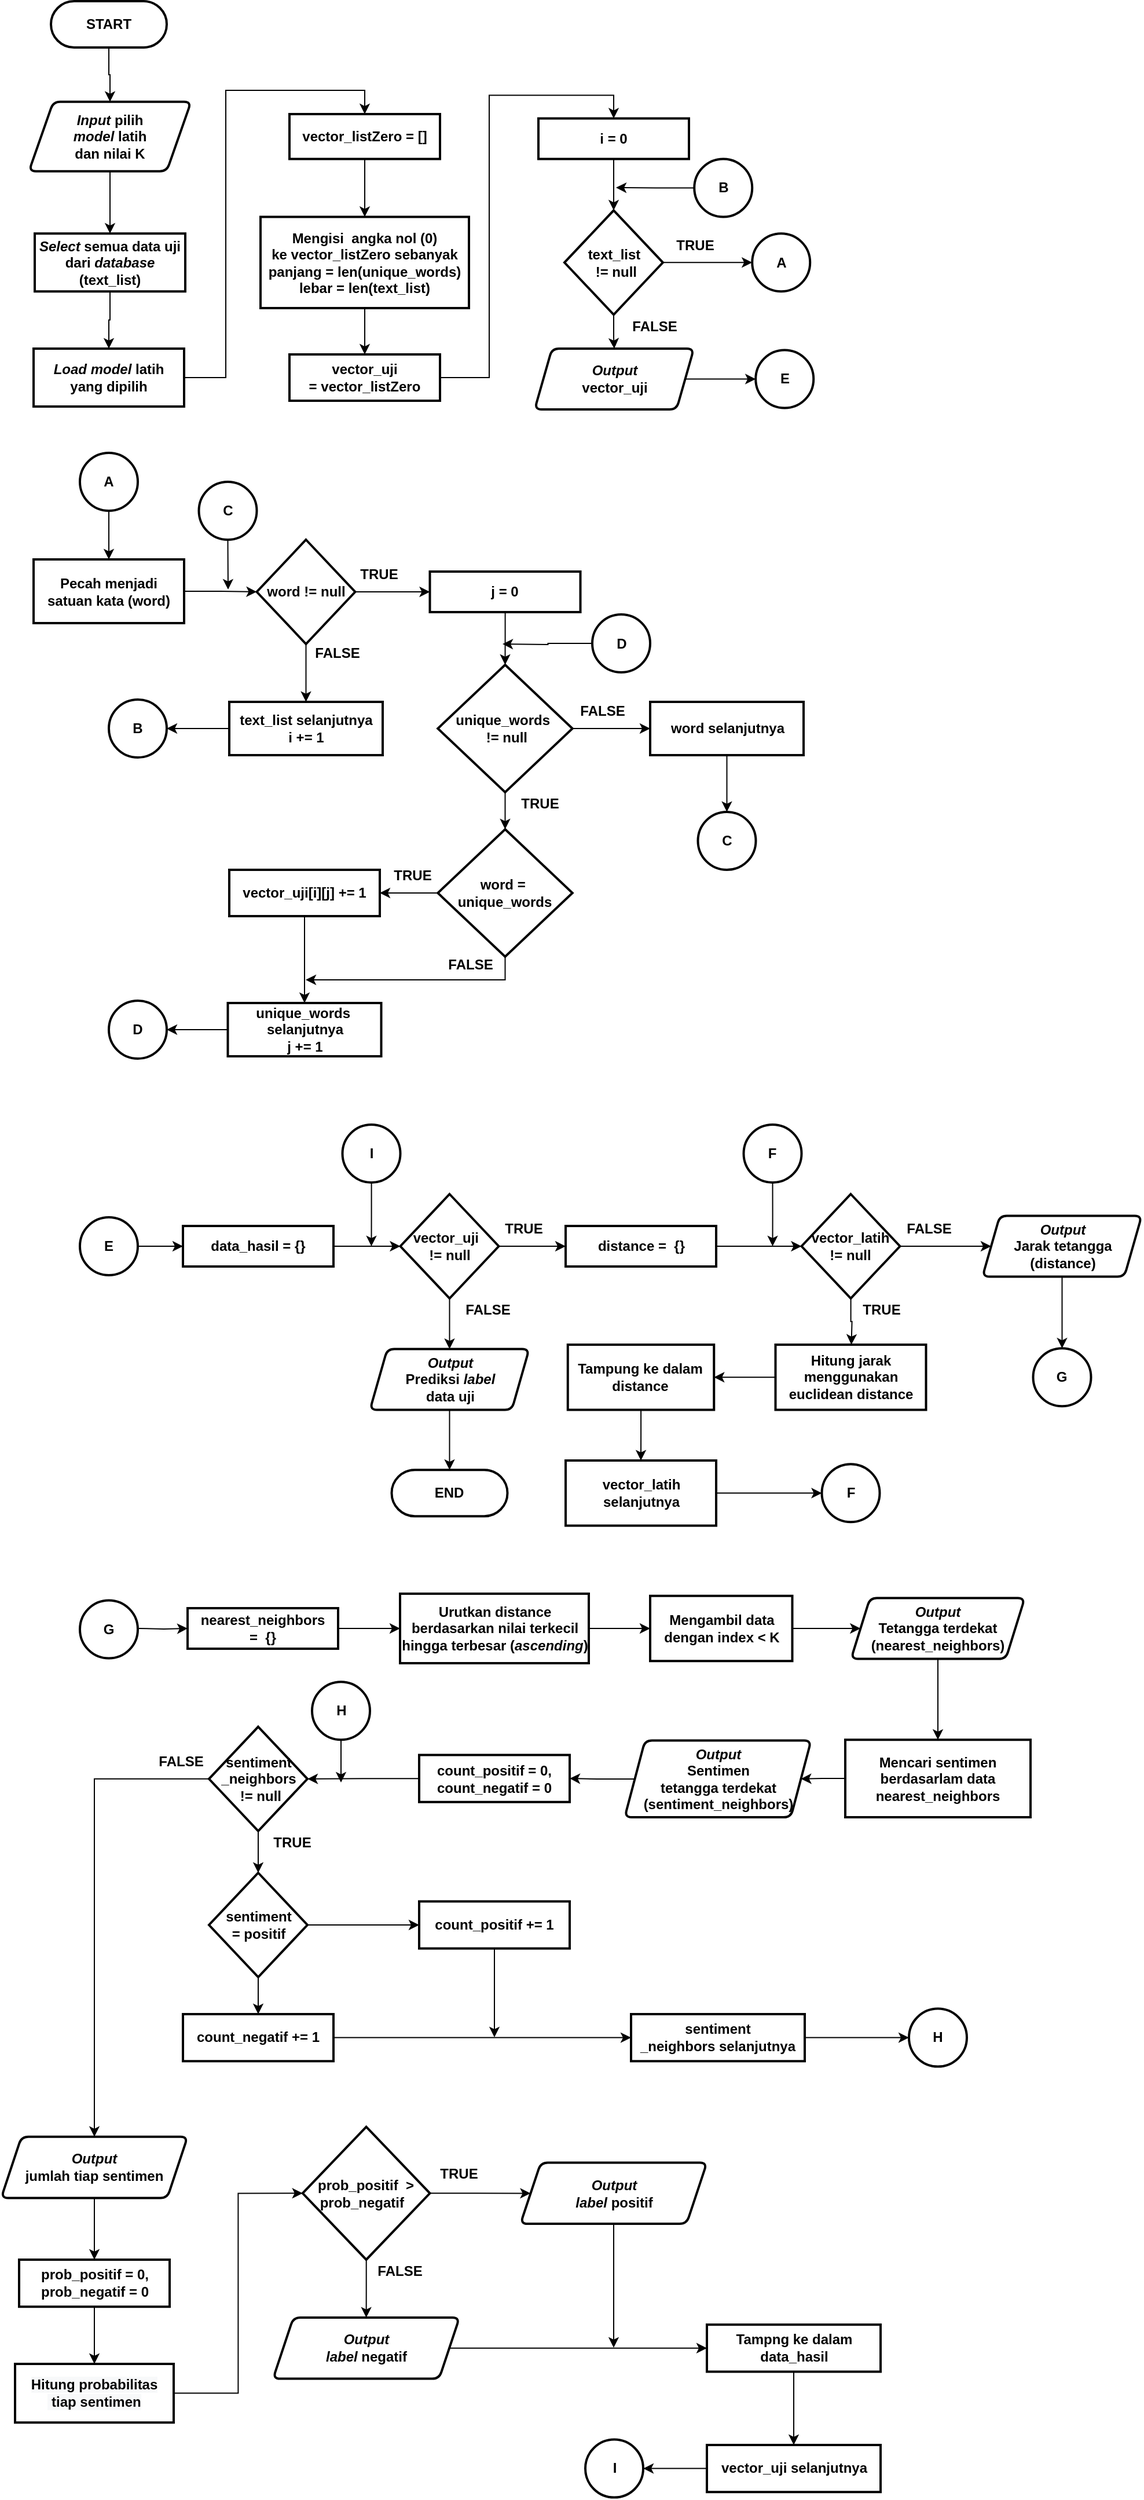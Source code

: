 <mxfile version="14.2.9" type="device"><diagram id="69oSUe1p_X5P3evOlQN-" name="Page-1"><mxGraphModel dx="1447" dy="708" grid="1" gridSize="10" guides="1" tooltips="1" connect="1" arrows="1" fold="1" page="1" pageScale="1" pageWidth="827" pageHeight="1169" math="0" shadow="0"><root><mxCell id="0"/><mxCell id="1" parent="0"/><mxCell id="WYIh3cjWUv-BT1vWxKij-4" style="edgeStyle=orthogonalEdgeStyle;rounded=0;orthogonalLoop=1;jettySize=auto;html=1;entryX=0.5;entryY=0;entryDx=0;entryDy=0;" parent="1" source="WYIh3cjWUv-BT1vWxKij-2" target="WYIh3cjWUv-BT1vWxKij-3" edge="1"><mxGeometry relative="1" as="geometry"/></mxCell><mxCell id="WYIh3cjWUv-BT1vWxKij-2" value="&lt;b&gt;START&lt;/b&gt;" style="rounded=1;whiteSpace=wrap;html=1;absoluteArcSize=1;arcSize=55;strokeWidth=2;" parent="1" vertex="1"><mxGeometry x="69" y="30" width="100" height="40" as="geometry"/></mxCell><mxCell id="WYIh3cjWUv-BT1vWxKij-6" style="edgeStyle=orthogonalEdgeStyle;rounded=0;orthogonalLoop=1;jettySize=auto;html=1;entryX=0.5;entryY=0;entryDx=0;entryDy=0;" parent="1" source="WYIh3cjWUv-BT1vWxKij-3" target="WYIh3cjWUv-BT1vWxKij-5" edge="1"><mxGeometry relative="1" as="geometry"/></mxCell><mxCell id="WYIh3cjWUv-BT1vWxKij-3" value="&lt;b&gt;&lt;i&gt;Input &lt;/i&gt;pilih &lt;br&gt;&lt;i&gt;model&lt;/i&gt;&amp;nbsp;latih &lt;br&gt;dan nilai K&lt;/b&gt;" style="shape=parallelogram;html=1;strokeWidth=2;perimeter=parallelogramPerimeter;whiteSpace=wrap;rounded=1;arcSize=12;size=0.15;" parent="1" vertex="1"><mxGeometry x="50" y="116.88" width="140" height="60" as="geometry"/></mxCell><mxCell id="WYIh3cjWUv-BT1vWxKij-8" style="edgeStyle=orthogonalEdgeStyle;rounded=0;orthogonalLoop=1;jettySize=auto;html=1;entryX=0.5;entryY=0;entryDx=0;entryDy=0;" parent="1" source="WYIh3cjWUv-BT1vWxKij-5" target="WYIh3cjWUv-BT1vWxKij-7" edge="1"><mxGeometry relative="1" as="geometry"/></mxCell><mxCell id="WYIh3cjWUv-BT1vWxKij-5" value="&lt;i&gt;Select &lt;/i&gt;semua data uji dari &lt;i&gt;database&lt;/i&gt;&lt;br&gt;(text_list)" style="rounded=1;whiteSpace=wrap;html=1;absoluteArcSize=1;arcSize=0;strokeWidth=2;fontStyle=1" parent="1" vertex="1"><mxGeometry x="55" y="230.63" width="130" height="50" as="geometry"/></mxCell><mxCell id="WYIh3cjWUv-BT1vWxKij-120" style="edgeStyle=orthogonalEdgeStyle;rounded=0;orthogonalLoop=1;jettySize=auto;html=1;entryX=0.5;entryY=0;entryDx=0;entryDy=0;" parent="1" source="WYIh3cjWUv-BT1vWxKij-7" target="WYIh3cjWUv-BT1vWxKij-115" edge="1"><mxGeometry relative="1" as="geometry"><Array as="points"><mxPoint x="220" y="355"/><mxPoint x="220" y="107"/><mxPoint x="340" y="107"/></Array></mxGeometry></mxCell><mxCell id="WYIh3cjWUv-BT1vWxKij-7" value="&lt;i&gt;Load&lt;/i&gt;&amp;nbsp;&lt;i&gt;model&lt;/i&gt;&amp;nbsp;latih&lt;br&gt;yang dipilih" style="rounded=1;whiteSpace=wrap;html=1;absoluteArcSize=1;arcSize=0;strokeWidth=2;fontStyle=1" parent="1" vertex="1"><mxGeometry x="54" y="330" width="130" height="50" as="geometry"/></mxCell><mxCell id="WYIh3cjWUv-BT1vWxKij-40" style="edgeStyle=orthogonalEdgeStyle;rounded=0;orthogonalLoop=1;jettySize=auto;html=1;entryX=0;entryY=0.5;entryDx=0;entryDy=0;entryPerimeter=0;" parent="1" source="WYIh3cjWUv-BT1vWxKij-41" target="WYIh3cjWUv-BT1vWxKij-67" edge="1"><mxGeometry relative="1" as="geometry"/></mxCell><mxCell id="WYIh3cjWUv-BT1vWxKij-41" value="&lt;b&gt;Pecah menjadi &lt;br&gt;satuan kata (word)&lt;/b&gt;" style="rounded=1;whiteSpace=wrap;html=1;absoluteArcSize=1;arcSize=0;strokeWidth=2;" parent="1" vertex="1"><mxGeometry x="54" y="512" width="130" height="55" as="geometry"/></mxCell><mxCell id="WYIh3cjWUv-BT1vWxKij-128" style="edgeStyle=orthogonalEdgeStyle;rounded=0;orthogonalLoop=1;jettySize=auto;html=1;entryX=0.5;entryY=0;entryDx=0;entryDy=0;" parent="1" source="WYIh3cjWUv-BT1vWxKij-43" target="WYIh3cjWUv-BT1vWxKij-77" edge="1"><mxGeometry relative="1" as="geometry"/></mxCell><mxCell id="WYIh3cjWUv-BT1vWxKij-43" value="&lt;span style=&quot;font-weight: 700&quot;&gt;vector_uji&lt;br&gt;&lt;/span&gt;&lt;span style=&quot;font-size: 12px&quot;&gt;&lt;b&gt;=&amp;nbsp;&lt;/b&gt;&lt;/span&gt;&lt;b&gt;vector_listZero&lt;/b&gt;" style="rounded=1;whiteSpace=wrap;html=1;absoluteArcSize=1;arcSize=0;strokeWidth=2;" parent="1" vertex="1"><mxGeometry x="275" y="335.01" width="130" height="39.99" as="geometry"/></mxCell><mxCell id="WYIh3cjWUv-BT1vWxKij-44" style="edgeStyle=orthogonalEdgeStyle;rounded=0;orthogonalLoop=1;jettySize=auto;html=1;entryX=0.5;entryY=0;entryDx=0;entryDy=0;" parent="1" source="WYIh3cjWUv-BT1vWxKij-46" target="WYIh3cjWUv-BT1vWxKij-84" edge="1"><mxGeometry relative="1" as="geometry"/></mxCell><mxCell id="WYIh3cjWUv-BT1vWxKij-45" style="edgeStyle=orthogonalEdgeStyle;rounded=0;orthogonalLoop=1;jettySize=auto;html=1;entryX=0;entryY=0.5;entryDx=0;entryDy=0;entryPerimeter=0;" parent="1" source="WYIh3cjWUv-BT1vWxKij-46" target="WYIh3cjWUv-BT1vWxKij-96" edge="1"><mxGeometry relative="1" as="geometry"/></mxCell><mxCell id="WYIh3cjWUv-BT1vWxKij-46" value="text_list &lt;br&gt;&amp;nbsp;!= null" style="strokeWidth=2;html=1;shape=mxgraph.flowchart.decision;whiteSpace=wrap;fontStyle=1" parent="1" vertex="1"><mxGeometry x="512.5" y="210.63" width="85" height="90" as="geometry"/></mxCell><mxCell id="WYIh3cjWUv-BT1vWxKij-65" style="edgeStyle=orthogonalEdgeStyle;rounded=0;orthogonalLoop=1;jettySize=auto;html=1;entryX=0.5;entryY=0;entryDx=0;entryDy=0;" parent="1" source="WYIh3cjWUv-BT1vWxKij-67" target="WYIh3cjWUv-BT1vWxKij-91" edge="1"><mxGeometry relative="1" as="geometry"/></mxCell><mxCell id="WYIh3cjWUv-BT1vWxKij-66" style="edgeStyle=orthogonalEdgeStyle;rounded=0;orthogonalLoop=1;jettySize=auto;html=1;entryX=0;entryY=0.5;entryDx=0;entryDy=0;" parent="1" source="WYIh3cjWUv-BT1vWxKij-67" target="WYIh3cjWUv-BT1vWxKij-79" edge="1"><mxGeometry relative="1" as="geometry"/></mxCell><mxCell id="WYIh3cjWUv-BT1vWxKij-67" value="word != null" style="strokeWidth=2;html=1;shape=mxgraph.flowchart.decision;whiteSpace=wrap;fontStyle=1" parent="1" vertex="1"><mxGeometry x="246.75" y="495" width="85" height="90" as="geometry"/></mxCell><mxCell id="WYIh3cjWUv-BT1vWxKij-68" style="edgeStyle=orthogonalEdgeStyle;rounded=0;orthogonalLoop=1;jettySize=auto;html=1;entryX=0.5;entryY=0;entryDx=0;entryDy=0;entryPerimeter=0;" parent="1" source="WYIh3cjWUv-BT1vWxKij-70" target="WYIh3cjWUv-BT1vWxKij-73" edge="1"><mxGeometry relative="1" as="geometry"/></mxCell><mxCell id="WYIh3cjWUv-BT1vWxKij-69" style="edgeStyle=orthogonalEdgeStyle;rounded=0;orthogonalLoop=1;jettySize=auto;html=1;entryX=0;entryY=0.5;entryDx=0;entryDy=0;" parent="1" source="WYIh3cjWUv-BT1vWxKij-70" target="WYIh3cjWUv-BT1vWxKij-102" edge="1"><mxGeometry relative="1" as="geometry"/></mxCell><mxCell id="WYIh3cjWUv-BT1vWxKij-70" value="&lt;b&gt;unique_words&amp;nbsp;&lt;br&gt;&lt;/b&gt;&amp;nbsp;!= null" style="strokeWidth=2;html=1;shape=mxgraph.flowchart.decision;whiteSpace=wrap;fontStyle=1" parent="1" vertex="1"><mxGeometry x="403.12" y="602.99" width="116.25" height="110.01" as="geometry"/></mxCell><mxCell id="WYIh3cjWUv-BT1vWxKij-71" style="edgeStyle=orthogonalEdgeStyle;rounded=0;orthogonalLoop=1;jettySize=auto;html=1;entryX=1;entryY=0.5;entryDx=0;entryDy=0;" parent="1" source="WYIh3cjWUv-BT1vWxKij-73" target="WYIh3cjWUv-BT1vWxKij-75" edge="1"><mxGeometry relative="1" as="geometry"><mxPoint x="356.5" y="800" as="targetPoint"/></mxGeometry></mxCell><mxCell id="WYIh3cjWUv-BT1vWxKij-72" style="edgeStyle=orthogonalEdgeStyle;rounded=0;orthogonalLoop=1;jettySize=auto;html=1;" parent="1" source="WYIh3cjWUv-BT1vWxKij-73" edge="1"><mxGeometry relative="1" as="geometry"><mxPoint x="289" y="875" as="targetPoint"/><Array as="points"><mxPoint x="461" y="875"/><mxPoint x="289" y="875"/></Array></mxGeometry></mxCell><mxCell id="WYIh3cjWUv-BT1vWxKij-73" value="word =&amp;nbsp;&lt;br&gt;&lt;b&gt;unique_words&lt;/b&gt;" style="strokeWidth=2;html=1;shape=mxgraph.flowchart.decision;whiteSpace=wrap;fontStyle=1" parent="1" vertex="1"><mxGeometry x="403.13" y="745" width="116.25" height="110" as="geometry"/></mxCell><mxCell id="WYIh3cjWUv-BT1vWxKij-74" style="edgeStyle=orthogonalEdgeStyle;rounded=0;orthogonalLoop=1;jettySize=auto;html=1;entryX=0.5;entryY=0;entryDx=0;entryDy=0;" parent="1" source="WYIh3cjWUv-BT1vWxKij-75" target="WYIh3cjWUv-BT1vWxKij-108" edge="1"><mxGeometry relative="1" as="geometry"/></mxCell><mxCell id="WYIh3cjWUv-BT1vWxKij-75" value="&lt;span style=&quot;font-weight: 700&quot;&gt;vector_uji&lt;/span&gt;&lt;span style=&quot;font-size: 12px&quot;&gt;&lt;b&gt;[i][j] += 1&lt;/b&gt;&lt;/span&gt;" style="rounded=1;whiteSpace=wrap;html=1;absoluteArcSize=1;arcSize=0;strokeWidth=2;" parent="1" vertex="1"><mxGeometry x="223" y="780" width="130" height="39.99" as="geometry"/></mxCell><mxCell id="WYIh3cjWUv-BT1vWxKij-126" style="edgeStyle=orthogonalEdgeStyle;rounded=0;orthogonalLoop=1;jettySize=auto;html=1;entryX=0.5;entryY=0;entryDx=0;entryDy=0;entryPerimeter=0;" parent="1" source="WYIh3cjWUv-BT1vWxKij-77" target="WYIh3cjWUv-BT1vWxKij-46" edge="1"><mxGeometry relative="1" as="geometry"/></mxCell><mxCell id="WYIh3cjWUv-BT1vWxKij-77" value="&lt;span&gt;i = 0&lt;/span&gt;" style="rounded=1;whiteSpace=wrap;html=1;absoluteArcSize=1;arcSize=0;strokeWidth=2;fontStyle=1" parent="1" vertex="1"><mxGeometry x="490" y="131.26" width="130" height="35" as="geometry"/></mxCell><mxCell id="WYIh3cjWUv-BT1vWxKij-78" style="edgeStyle=orthogonalEdgeStyle;rounded=0;orthogonalLoop=1;jettySize=auto;html=1;entryX=0.5;entryY=0;entryDx=0;entryDy=0;entryPerimeter=0;" parent="1" source="WYIh3cjWUv-BT1vWxKij-79" target="WYIh3cjWUv-BT1vWxKij-70" edge="1"><mxGeometry relative="1" as="geometry"/></mxCell><mxCell id="WYIh3cjWUv-BT1vWxKij-79" value="&lt;b&gt;j = 0&lt;/b&gt;" style="rounded=1;whiteSpace=wrap;html=1;absoluteArcSize=1;arcSize=0;strokeWidth=2;" parent="1" vertex="1"><mxGeometry x="396.25" y="522.5" width="130" height="35" as="geometry"/></mxCell><mxCell id="WYIh3cjWUv-BT1vWxKij-80" value="TRUE" style="text;html=1;align=center;verticalAlign=middle;resizable=0;points=[];autosize=1;fontStyle=1" parent="1" vertex="1"><mxGeometry x="600" y="230.63" width="50" height="20" as="geometry"/></mxCell><mxCell id="WYIh3cjWUv-BT1vWxKij-81" value="TRUE" style="text;html=1;align=center;verticalAlign=middle;resizable=0;points=[];autosize=1;fontStyle=1" parent="1" vertex="1"><mxGeometry x="466" y="713" width="50" height="20" as="geometry"/></mxCell><mxCell id="WYIh3cjWUv-BT1vWxKij-82" value="TRUE" style="text;html=1;align=center;verticalAlign=middle;resizable=0;points=[];autosize=1;fontStyle=1" parent="1" vertex="1"><mxGeometry x="356.25" y="775" width="50" height="20" as="geometry"/></mxCell><mxCell id="WYIh3cjWUv-BT1vWxKij-127" style="edgeStyle=orthogonalEdgeStyle;rounded=0;orthogonalLoop=1;jettySize=auto;html=1;entryX=0;entryY=0.5;entryDx=0;entryDy=0;entryPerimeter=0;" parent="1" source="WYIh3cjWUv-BT1vWxKij-84" target="WYIh3cjWUv-BT1vWxKij-132" edge="1"><mxGeometry relative="1" as="geometry"><mxPoint x="678.63" y="356.25" as="targetPoint"/></mxGeometry></mxCell><mxCell id="WYIh3cjWUv-BT1vWxKij-84" value="&lt;i&gt;Output&lt;/i&gt;&lt;br&gt;vector_uji" style="shape=parallelogram;html=1;strokeWidth=2;perimeter=parallelogramPerimeter;whiteSpace=wrap;rounded=1;arcSize=12;size=0.109;fontStyle=1" parent="1" vertex="1"><mxGeometry x="486.75" y="330" width="137.5" height="52.5" as="geometry"/></mxCell><mxCell id="WYIh3cjWUv-BT1vWxKij-90" style="edgeStyle=orthogonalEdgeStyle;rounded=0;orthogonalLoop=1;jettySize=auto;html=1;entryX=1;entryY=0.5;entryDx=0;entryDy=0;entryPerimeter=0;" parent="1" source="WYIh3cjWUv-BT1vWxKij-91" target="WYIh3cjWUv-BT1vWxKij-92" edge="1"><mxGeometry relative="1" as="geometry"/></mxCell><mxCell id="WYIh3cjWUv-BT1vWxKij-91" value="&lt;b&gt;text_list&amp;nbsp;&lt;/b&gt;&lt;b&gt;selanjutnya&lt;br&gt;i += 1&lt;br&gt;&lt;/b&gt;" style="rounded=1;whiteSpace=wrap;html=1;absoluteArcSize=1;arcSize=0;strokeWidth=2;" parent="1" vertex="1"><mxGeometry x="223" y="635" width="132.5" height="46" as="geometry"/></mxCell><mxCell id="WYIh3cjWUv-BT1vWxKij-92" value="B" style="strokeWidth=2;html=1;shape=mxgraph.flowchart.start_2;whiteSpace=wrap;fontStyle=1" parent="1" vertex="1"><mxGeometry x="119" y="633" width="50" height="50" as="geometry"/></mxCell><mxCell id="WYIh3cjWUv-BT1vWxKij-130" style="edgeStyle=orthogonalEdgeStyle;rounded=0;orthogonalLoop=1;jettySize=auto;html=1;" parent="1" source="WYIh3cjWUv-BT1vWxKij-94" edge="1"><mxGeometry relative="1" as="geometry"><mxPoint x="557" y="191" as="targetPoint"/></mxGeometry></mxCell><mxCell id="WYIh3cjWUv-BT1vWxKij-94" value="B" style="strokeWidth=2;html=1;shape=mxgraph.flowchart.start_2;whiteSpace=wrap;fontStyle=1" parent="1" vertex="1"><mxGeometry x="624.62" y="166.26" width="50" height="50" as="geometry"/></mxCell><mxCell id="WYIh3cjWUv-BT1vWxKij-95" value="FALSE" style="text;html=1;align=center;verticalAlign=middle;resizable=0;points=[];autosize=1;fontStyle=1" parent="1" vertex="1"><mxGeometry x="564.5" y="300.63" width="50" height="20" as="geometry"/></mxCell><mxCell id="WYIh3cjWUv-BT1vWxKij-96" value="A" style="strokeWidth=2;html=1;shape=mxgraph.flowchart.start_2;whiteSpace=wrap;fontStyle=1" parent="1" vertex="1"><mxGeometry x="674.62" y="230.63" width="50" height="50" as="geometry"/></mxCell><mxCell id="WYIh3cjWUv-BT1vWxKij-135" style="edgeStyle=orthogonalEdgeStyle;rounded=0;orthogonalLoop=1;jettySize=auto;html=1;entryX=0.5;entryY=0;entryDx=0;entryDy=0;" parent="1" source="WYIh3cjWUv-BT1vWxKij-98" target="WYIh3cjWUv-BT1vWxKij-41" edge="1"><mxGeometry relative="1" as="geometry"/></mxCell><mxCell id="WYIh3cjWUv-BT1vWxKij-98" value="A" style="strokeWidth=2;html=1;shape=mxgraph.flowchart.start_2;whiteSpace=wrap;fontStyle=1" parent="1" vertex="1"><mxGeometry x="94" y="420" width="50" height="50" as="geometry"/></mxCell><mxCell id="WYIh3cjWUv-BT1vWxKij-99" value="TRUE" style="text;html=1;align=center;verticalAlign=middle;resizable=0;points=[];autosize=1;fontStyle=1" parent="1" vertex="1"><mxGeometry x="326.5" y="515" width="50" height="20" as="geometry"/></mxCell><mxCell id="WYIh3cjWUv-BT1vWxKij-100" value="FALSE" style="text;html=1;align=center;verticalAlign=middle;resizable=0;points=[];autosize=1;fontStyle=1" parent="1" vertex="1"><mxGeometry x="290.5" y="582.99" width="50" height="20" as="geometry"/></mxCell><mxCell id="WYIh3cjWUv-BT1vWxKij-101" style="edgeStyle=orthogonalEdgeStyle;rounded=0;orthogonalLoop=1;jettySize=auto;html=1;entryX=0.5;entryY=0;entryDx=0;entryDy=0;entryPerimeter=0;" parent="1" source="WYIh3cjWUv-BT1vWxKij-102" target="WYIh3cjWUv-BT1vWxKij-104" edge="1"><mxGeometry relative="1" as="geometry"/></mxCell><mxCell id="WYIh3cjWUv-BT1vWxKij-102" value="&lt;b&gt;word&amp;nbsp;&lt;/b&gt;&lt;b&gt;selanjutnya&lt;br&gt;&lt;/b&gt;" style="rounded=1;whiteSpace=wrap;html=1;absoluteArcSize=1;arcSize=0;strokeWidth=2;" parent="1" vertex="1"><mxGeometry x="586.5" y="635" width="132.5" height="46" as="geometry"/></mxCell><mxCell id="WYIh3cjWUv-BT1vWxKij-103" value="FALSE" style="text;html=1;align=center;verticalAlign=middle;resizable=0;points=[];autosize=1;fontStyle=1" parent="1" vertex="1"><mxGeometry x="520.38" y="633" width="50" height="20" as="geometry"/></mxCell><mxCell id="WYIh3cjWUv-BT1vWxKij-104" value="C" style="strokeWidth=2;html=1;shape=mxgraph.flowchart.start_2;whiteSpace=wrap;fontStyle=1" parent="1" vertex="1"><mxGeometry x="627.75" y="730" width="50" height="50" as="geometry"/></mxCell><mxCell id="WYIh3cjWUv-BT1vWxKij-105" style="edgeStyle=orthogonalEdgeStyle;rounded=0;orthogonalLoop=1;jettySize=auto;html=1;exitX=0.5;exitY=1;exitDx=0;exitDy=0;exitPerimeter=0;" parent="1" edge="1"><mxGeometry relative="1" as="geometry"><mxPoint x="222" y="538" as="targetPoint"/><mxPoint x="221.75" y="495" as="sourcePoint"/><Array as="points"><mxPoint x="222" y="505"/><mxPoint x="222" y="505"/></Array></mxGeometry></mxCell><mxCell id="WYIh3cjWUv-BT1vWxKij-106" value="C" style="strokeWidth=2;html=1;shape=mxgraph.flowchart.start_2;whiteSpace=wrap;fontStyle=1" parent="1" vertex="1"><mxGeometry x="196.75" y="445" width="50" height="50" as="geometry"/></mxCell><mxCell id="WYIh3cjWUv-BT1vWxKij-107" style="edgeStyle=orthogonalEdgeStyle;rounded=0;orthogonalLoop=1;jettySize=auto;html=1;entryX=1;entryY=0.5;entryDx=0;entryDy=0;entryPerimeter=0;" parent="1" source="WYIh3cjWUv-BT1vWxKij-108" target="WYIh3cjWUv-BT1vWxKij-109" edge="1"><mxGeometry relative="1" as="geometry"/></mxCell><mxCell id="WYIh3cjWUv-BT1vWxKij-108" value="&lt;b&gt;unique_words&amp;nbsp;&lt;br&gt;&lt;/b&gt;&lt;b&gt;selanjutnya&lt;br&gt;j += 1&lt;br&gt;&lt;/b&gt;" style="rounded=1;whiteSpace=wrap;html=1;absoluteArcSize=1;arcSize=0;strokeWidth=2;" parent="1" vertex="1"><mxGeometry x="221.75" y="895" width="132.5" height="46" as="geometry"/></mxCell><mxCell id="WYIh3cjWUv-BT1vWxKij-109" value="D" style="strokeWidth=2;html=1;shape=mxgraph.flowchart.start_2;whiteSpace=wrap;fontStyle=1" parent="1" vertex="1"><mxGeometry x="119" y="893" width="50" height="50" as="geometry"/></mxCell><mxCell id="WYIh3cjWUv-BT1vWxKij-110" style="edgeStyle=orthogonalEdgeStyle;rounded=0;orthogonalLoop=1;jettySize=auto;html=1;" parent="1" source="WYIh3cjWUv-BT1vWxKij-111" edge="1"><mxGeometry relative="1" as="geometry"><mxPoint x="459.0" y="585" as="targetPoint"/></mxGeometry></mxCell><mxCell id="WYIh3cjWUv-BT1vWxKij-111" value="D" style="strokeWidth=2;html=1;shape=mxgraph.flowchart.start_2;whiteSpace=wrap;fontStyle=1" parent="1" vertex="1"><mxGeometry x="536.5" y="559.5" width="50" height="50" as="geometry"/></mxCell><mxCell id="WYIh3cjWUv-BT1vWxKij-112" value="FALSE" style="text;html=1;align=center;verticalAlign=middle;resizable=0;points=[];autosize=1;fontStyle=1" parent="1" vertex="1"><mxGeometry x="406.25" y="852" width="50" height="20" as="geometry"/></mxCell><mxCell id="WYIh3cjWUv-BT1vWxKij-118" style="edgeStyle=orthogonalEdgeStyle;rounded=0;orthogonalLoop=1;jettySize=auto;html=1;entryX=0.5;entryY=0;entryDx=0;entryDy=0;" parent="1" source="WYIh3cjWUv-BT1vWxKij-113" target="WYIh3cjWUv-BT1vWxKij-43" edge="1"><mxGeometry relative="1" as="geometry"/></mxCell><mxCell id="WYIh3cjWUv-BT1vWxKij-113" value="&lt;span&gt;Mengisi&amp;nbsp; angka nol (0) ke&amp;nbsp;&lt;/span&gt;vector_listZero&lt;span&gt;&amp;nbsp;sebanyak&lt;br&gt;panjang = len(&lt;/span&gt;&lt;span&gt;unique_words)&lt;br&gt;&lt;/span&gt;lebar = len(text_list)" style="rounded=1;whiteSpace=wrap;html=1;absoluteArcSize=1;arcSize=0;strokeWidth=2;fontStyle=1" parent="1" vertex="1"><mxGeometry x="250" y="216.26" width="180" height="78.75" as="geometry"/></mxCell><mxCell id="WYIh3cjWUv-BT1vWxKij-114" style="edgeStyle=orthogonalEdgeStyle;rounded=0;orthogonalLoop=1;jettySize=auto;html=1;entryX=0.5;entryY=0;entryDx=0;entryDy=0;" parent="1" source="WYIh3cjWUv-BT1vWxKij-115" target="WYIh3cjWUv-BT1vWxKij-113" edge="1"><mxGeometry relative="1" as="geometry"/></mxCell><mxCell id="WYIh3cjWUv-BT1vWxKij-115" value="&lt;span style=&quot;font-weight: 700&quot;&gt;vector_listZero = []&lt;/span&gt;" style="rounded=1;whiteSpace=wrap;html=1;absoluteArcSize=1;arcSize=0;strokeWidth=2;" parent="1" vertex="1"><mxGeometry x="275" y="127.51" width="130" height="38.75" as="geometry"/></mxCell><mxCell id="WYIh3cjWUv-BT1vWxKij-132" value="E" style="strokeWidth=2;html=1;shape=mxgraph.flowchart.start_2;whiteSpace=wrap;fontStyle=1" parent="1" vertex="1"><mxGeometry x="677.62" y="331.25" width="50" height="50" as="geometry"/></mxCell><mxCell id="XGfh5eem-Rkpd1pJTMGg-135" style="edgeStyle=orthogonalEdgeStyle;rounded=0;orthogonalLoop=1;jettySize=auto;html=1;entryX=0;entryY=0.5;entryDx=0;entryDy=0;" parent="1" source="gtO0PCOUmkEMkwDE7iq8-1" target="XGfh5eem-Rkpd1pJTMGg-134" edge="1"><mxGeometry relative="1" as="geometry"/></mxCell><mxCell id="gtO0PCOUmkEMkwDE7iq8-1" value="E" style="strokeWidth=2;html=1;shape=mxgraph.flowchart.start_2;whiteSpace=wrap;fontStyle=1" parent="1" vertex="1"><mxGeometry x="94" y="1080" width="50" height="50" as="geometry"/></mxCell><mxCell id="XGfh5eem-Rkpd1pJTMGg-30" style="edgeStyle=orthogonalEdgeStyle;rounded=0;orthogonalLoop=1;jettySize=auto;html=1;entryX=0;entryY=0.5;entryDx=0;entryDy=0;" parent="1" source="XGfh5eem-Rkpd1pJTMGg-3" target="XGfh5eem-Rkpd1pJTMGg-16" edge="1"><mxGeometry relative="1" as="geometry"/></mxCell><mxCell id="XGfh5eem-Rkpd1pJTMGg-3" value="&lt;span&gt;vector_uji&amp;nbsp;&lt;/span&gt;&amp;nbsp;&lt;br&gt;!= null" style="strokeWidth=2;html=1;shape=mxgraph.flowchart.decision;whiteSpace=wrap;fontStyle=1" parent="1" vertex="1"><mxGeometry x="370.75" y="1060" width="85" height="90" as="geometry"/></mxCell><mxCell id="XGfh5eem-Rkpd1pJTMGg-33" style="edgeStyle=orthogonalEdgeStyle;rounded=0;orthogonalLoop=1;jettySize=auto;html=1;" parent="1" source="XGfh5eem-Rkpd1pJTMGg-13" edge="1"><mxGeometry relative="1" as="geometry"><mxPoint x="760.25" y="1190" as="targetPoint"/></mxGeometry></mxCell><mxCell id="XGfh5eem-Rkpd1pJTMGg-76" style="edgeStyle=orthogonalEdgeStyle;rounded=0;orthogonalLoop=1;jettySize=auto;html=1;entryX=0;entryY=0.5;entryDx=0;entryDy=0;" parent="1" source="XGfh5eem-Rkpd1pJTMGg-13" target="XGfh5eem-Rkpd1pJTMGg-58" edge="1"><mxGeometry relative="1" as="geometry"/></mxCell><mxCell id="XGfh5eem-Rkpd1pJTMGg-13" value="&lt;span&gt;vector_latih&lt;br&gt;&lt;/span&gt;!= null" style="strokeWidth=2;html=1;shape=mxgraph.flowchart.decision;whiteSpace=wrap;fontStyle=1" parent="1" vertex="1"><mxGeometry x="717.25" y="1060" width="85" height="90" as="geometry"/></mxCell><mxCell id="XGfh5eem-Rkpd1pJTMGg-23" style="edgeStyle=orthogonalEdgeStyle;rounded=0;orthogonalLoop=1;jettySize=auto;html=1;entryX=1;entryY=0.5;entryDx=0;entryDy=0;" parent="1" source="XGfh5eem-Rkpd1pJTMGg-15" target="XGfh5eem-Rkpd1pJTMGg-22" edge="1"><mxGeometry relative="1" as="geometry"/></mxCell><mxCell id="XGfh5eem-Rkpd1pJTMGg-15" value="&lt;span&gt;Hitung jarak menggunakan euclidean distance&lt;/span&gt;" style="rounded=1;whiteSpace=wrap;html=1;absoluteArcSize=1;arcSize=0;strokeWidth=2;fontStyle=1" parent="1" vertex="1"><mxGeometry x="694.75" y="1190.0" width="130" height="56.25" as="geometry"/></mxCell><mxCell id="XGfh5eem-Rkpd1pJTMGg-31" style="edgeStyle=orthogonalEdgeStyle;rounded=0;orthogonalLoop=1;jettySize=auto;html=1;entryX=0;entryY=0.5;entryDx=0;entryDy=0;entryPerimeter=0;" parent="1" source="XGfh5eem-Rkpd1pJTMGg-16" target="XGfh5eem-Rkpd1pJTMGg-13" edge="1"><mxGeometry relative="1" as="geometry"/></mxCell><mxCell id="XGfh5eem-Rkpd1pJTMGg-16" value="&lt;span&gt;distance =&amp;nbsp; {}&lt;/span&gt;" style="rounded=1;whiteSpace=wrap;html=1;absoluteArcSize=1;arcSize=0;strokeWidth=2;fontStyle=1" parent="1" vertex="1"><mxGeometry x="513.51" y="1087.5" width="130" height="35" as="geometry"/></mxCell><mxCell id="XGfh5eem-Rkpd1pJTMGg-39" style="edgeStyle=orthogonalEdgeStyle;rounded=0;orthogonalLoop=1;jettySize=auto;html=1;entryX=0.5;entryY=0;entryDx=0;entryDy=0;" parent="1" source="XGfh5eem-Rkpd1pJTMGg-22" target="XGfh5eem-Rkpd1pJTMGg-24" edge="1"><mxGeometry relative="1" as="geometry"/></mxCell><mxCell id="XGfh5eem-Rkpd1pJTMGg-22" value="&lt;span&gt;Tampung ke dalam distance&lt;/span&gt;" style="rounded=1;whiteSpace=wrap;html=1;absoluteArcSize=1;arcSize=0;strokeWidth=2;fontStyle=1" parent="1" vertex="1"><mxGeometry x="515.38" y="1190" width="126.25" height="56.25" as="geometry"/></mxCell><mxCell id="XGfh5eem-Rkpd1pJTMGg-38" style="edgeStyle=orthogonalEdgeStyle;rounded=0;orthogonalLoop=1;jettySize=auto;html=1;entryX=0;entryY=0.5;entryDx=0;entryDy=0;entryPerimeter=0;" parent="1" source="XGfh5eem-Rkpd1pJTMGg-24" target="XGfh5eem-Rkpd1pJTMGg-26" edge="1"><mxGeometry relative="1" as="geometry"/></mxCell><mxCell id="XGfh5eem-Rkpd1pJTMGg-24" value="vector_latih selanjutnya" style="rounded=1;whiteSpace=wrap;html=1;absoluteArcSize=1;arcSize=0;strokeWidth=2;fontStyle=1" parent="1" vertex="1"><mxGeometry x="513.51" y="1290" width="130" height="56.25" as="geometry"/></mxCell><mxCell id="XGfh5eem-Rkpd1pJTMGg-26" value="F" style="strokeWidth=2;html=1;shape=mxgraph.flowchart.start_2;whiteSpace=wrap;fontStyle=1" parent="1" vertex="1"><mxGeometry x="734.75" y="1293.12" width="50" height="50" as="geometry"/></mxCell><mxCell id="XGfh5eem-Rkpd1pJTMGg-32" style="edgeStyle=orthogonalEdgeStyle;rounded=0;orthogonalLoop=1;jettySize=auto;html=1;exitX=0.5;exitY=1;exitDx=0;exitDy=0;exitPerimeter=0;" parent="1" source="XGfh5eem-Rkpd1pJTMGg-28" edge="1"><mxGeometry relative="1" as="geometry"><mxPoint x="692.25" y="1105" as="targetPoint"/><mxPoint x="692.25" y="1055" as="sourcePoint"/></mxGeometry></mxCell><mxCell id="XGfh5eem-Rkpd1pJTMGg-28" value="F" style="strokeWidth=2;html=1;shape=mxgraph.flowchart.start_2;whiteSpace=wrap;fontStyle=1" parent="1" vertex="1"><mxGeometry x="667.25" y="1000" width="50" height="50" as="geometry"/></mxCell><mxCell id="XGfh5eem-Rkpd1pJTMGg-36" value="FALSE" style="text;html=1;align=center;verticalAlign=middle;resizable=0;points=[];autosize=1;fontStyle=1" parent="1" vertex="1"><mxGeometry x="802.25" y="1080" width="50" height="20" as="geometry"/></mxCell><mxCell id="XGfh5eem-Rkpd1pJTMGg-40" value="TRUE" style="text;html=1;align=center;verticalAlign=middle;resizable=0;points=[];autosize=1;fontStyle=1" parent="1" vertex="1"><mxGeometry x="761.25" y="1150" width="50" height="20" as="geometry"/></mxCell><mxCell id="XGfh5eem-Rkpd1pJTMGg-45" style="edgeStyle=orthogonalEdgeStyle;rounded=0;orthogonalLoop=1;jettySize=auto;html=1;" parent="1" source="XGfh5eem-Rkpd1pJTMGg-142" edge="1"><mxGeometry relative="1" as="geometry"><mxPoint x="345.75" y="1105" as="targetPoint"/><mxPoint x="345.75" y="1050" as="sourcePoint"/></mxGeometry></mxCell><mxCell id="XGfh5eem-Rkpd1pJTMGg-50" value="TRUE" style="text;html=1;align=center;verticalAlign=middle;resizable=0;points=[];autosize=1;fontStyle=1" parent="1" vertex="1"><mxGeometry x="451.75" y="1080" width="50" height="20" as="geometry"/></mxCell><mxCell id="XGfh5eem-Rkpd1pJTMGg-51" value="FALSE" style="text;html=1;align=center;verticalAlign=middle;resizable=0;points=[];autosize=1;fontStyle=1" parent="1" vertex="1"><mxGeometry x="421.25" y="1150" width="50" height="20" as="geometry"/></mxCell><mxCell id="XGfh5eem-Rkpd1pJTMGg-53" style="edgeStyle=orthogonalEdgeStyle;rounded=0;orthogonalLoop=1;jettySize=auto;html=1;entryX=0.5;entryY=0;entryDx=0;entryDy=0;exitX=0.5;exitY=1;exitDx=0;exitDy=0;exitPerimeter=0;" parent="1" source="XGfh5eem-Rkpd1pJTMGg-3" target="XGfh5eem-Rkpd1pJTMGg-55" edge="1"><mxGeometry relative="1" as="geometry"><mxPoint x="413.25" y="1150.0" as="sourcePoint"/><mxPoint x="413.25" y="1196.25" as="targetPoint"/></mxGeometry></mxCell><mxCell id="XGfh5eem-Rkpd1pJTMGg-57" style="edgeStyle=orthogonalEdgeStyle;rounded=0;orthogonalLoop=1;jettySize=auto;html=1;entryX=0.5;entryY=0;entryDx=0;entryDy=0;" parent="1" source="XGfh5eem-Rkpd1pJTMGg-55" target="XGfh5eem-Rkpd1pJTMGg-56" edge="1"><mxGeometry relative="1" as="geometry"/></mxCell><mxCell id="XGfh5eem-Rkpd1pJTMGg-55" value="&lt;i&gt;Output&lt;/i&gt;&lt;br&gt;Prediksi &lt;i&gt;label &lt;br&gt;&lt;/i&gt;data uji" style="shape=parallelogram;html=1;strokeWidth=2;perimeter=parallelogramPerimeter;whiteSpace=wrap;rounded=1;arcSize=12;size=0.109;fontStyle=1" parent="1" vertex="1"><mxGeometry x="344.5" y="1193.75" width="137.5" height="52.5" as="geometry"/></mxCell><mxCell id="XGfh5eem-Rkpd1pJTMGg-56" value="&lt;b&gt;END&lt;/b&gt;" style="rounded=1;whiteSpace=wrap;html=1;absoluteArcSize=1;arcSize=55;strokeWidth=2;" parent="1" vertex="1"><mxGeometry x="363.25" y="1298.12" width="100" height="40" as="geometry"/></mxCell><mxCell id="XGfh5eem-Rkpd1pJTMGg-60" style="edgeStyle=orthogonalEdgeStyle;rounded=0;orthogonalLoop=1;jettySize=auto;html=1;entryX=0.5;entryY=0;entryDx=0;entryDy=0;entryPerimeter=0;" parent="1" source="XGfh5eem-Rkpd1pJTMGg-58" target="XGfh5eem-Rkpd1pJTMGg-59" edge="1"><mxGeometry relative="1" as="geometry"/></mxCell><mxCell id="XGfh5eem-Rkpd1pJTMGg-58" value="&lt;i&gt;Output&lt;/i&gt;&lt;br&gt;Jarak tetangga&lt;br&gt;(distance)" style="shape=parallelogram;html=1;strokeWidth=2;perimeter=parallelogramPerimeter;whiteSpace=wrap;rounded=1;arcSize=12;size=0.109;fontStyle=1" parent="1" vertex="1"><mxGeometry x="873.5" y="1078.75" width="137.5" height="52.5" as="geometry"/></mxCell><mxCell id="XGfh5eem-Rkpd1pJTMGg-59" value="G" style="strokeWidth=2;html=1;shape=mxgraph.flowchart.start_2;whiteSpace=wrap;fontStyle=1" parent="1" vertex="1"><mxGeometry x="917.25" y="1193.13" width="50" height="50" as="geometry"/></mxCell><mxCell id="XGfh5eem-Rkpd1pJTMGg-69" style="edgeStyle=orthogonalEdgeStyle;rounded=0;orthogonalLoop=1;jettySize=auto;html=1;entryX=0;entryY=0.5;entryDx=0;entryDy=0;" parent="1" target="XGfh5eem-Rkpd1pJTMGg-68" edge="1"><mxGeometry relative="1" as="geometry"><mxPoint x="145" y="1435" as="sourcePoint"/></mxGeometry></mxCell><mxCell id="XGfh5eem-Rkpd1pJTMGg-65" style="edgeStyle=orthogonalEdgeStyle;rounded=0;orthogonalLoop=1;jettySize=auto;html=1;entryX=0;entryY=0.5;entryDx=0;entryDy=0;" parent="1" source="XGfh5eem-Rkpd1pJTMGg-62" target="XGfh5eem-Rkpd1pJTMGg-64" edge="1"><mxGeometry relative="1" as="geometry"/></mxCell><mxCell id="XGfh5eem-Rkpd1pJTMGg-62" value="Urutkan distance berdasarkan nilai terkecil hingga terbesar (&lt;i&gt;ascending&lt;/i&gt;)" style="rounded=1;whiteSpace=wrap;html=1;absoluteArcSize=1;arcSize=0;strokeWidth=2;fontStyle=1" parent="1" vertex="1"><mxGeometry x="370.5" y="1405" width="163" height="60" as="geometry"/></mxCell><mxCell id="XGfh5eem-Rkpd1pJTMGg-71" style="edgeStyle=orthogonalEdgeStyle;rounded=0;orthogonalLoop=1;jettySize=auto;html=1;entryX=0;entryY=0.5;entryDx=0;entryDy=0;" parent="1" source="XGfh5eem-Rkpd1pJTMGg-64" target="XGfh5eem-Rkpd1pJTMGg-66" edge="1"><mxGeometry relative="1" as="geometry"/></mxCell><mxCell id="XGfh5eem-Rkpd1pJTMGg-64" value="&lt;span&gt;Mengambil data dengan index &amp;lt; K&lt;/span&gt;" style="rounded=1;whiteSpace=wrap;html=1;absoluteArcSize=1;arcSize=0;strokeWidth=2;fontStyle=1" parent="1" vertex="1"><mxGeometry x="586.5" y="1406.88" width="122.75" height="56.25" as="geometry"/></mxCell><mxCell id="XGfh5eem-Rkpd1pJTMGg-77" style="edgeStyle=orthogonalEdgeStyle;rounded=0;orthogonalLoop=1;jettySize=auto;html=1;entryX=0.5;entryY=0;entryDx=0;entryDy=0;" parent="1" source="XGfh5eem-Rkpd1pJTMGg-66" target="XGfh5eem-Rkpd1pJTMGg-74" edge="1"><mxGeometry relative="1" as="geometry"/></mxCell><mxCell id="XGfh5eem-Rkpd1pJTMGg-66" value="&lt;i&gt;Output&lt;/i&gt;&lt;br&gt;Tetangga terdekat&lt;br&gt;(nearest_neighbors)" style="shape=parallelogram;html=1;strokeWidth=2;perimeter=parallelogramPerimeter;whiteSpace=wrap;rounded=1;arcSize=12;size=0.109;fontStyle=1" parent="1" vertex="1"><mxGeometry x="760" y="1408.76" width="150" height="52.5" as="geometry"/></mxCell><mxCell id="XGfh5eem-Rkpd1pJTMGg-70" style="edgeStyle=orthogonalEdgeStyle;rounded=0;orthogonalLoop=1;jettySize=auto;html=1;entryX=0;entryY=0.5;entryDx=0;entryDy=0;" parent="1" source="XGfh5eem-Rkpd1pJTMGg-68" target="XGfh5eem-Rkpd1pJTMGg-62" edge="1"><mxGeometry relative="1" as="geometry"/></mxCell><mxCell id="XGfh5eem-Rkpd1pJTMGg-68" value="nearest_neighbors&lt;br&gt;&lt;span&gt;=&amp;nbsp; {}&lt;/span&gt;" style="rounded=1;whiteSpace=wrap;html=1;absoluteArcSize=1;arcSize=0;strokeWidth=2;fontStyle=1" parent="1" vertex="1"><mxGeometry x="187" y="1417.5" width="130" height="35" as="geometry"/></mxCell><mxCell id="XGfh5eem-Rkpd1pJTMGg-82" style="edgeStyle=orthogonalEdgeStyle;rounded=0;orthogonalLoop=1;jettySize=auto;html=1;entryX=1;entryY=0.5;entryDx=0;entryDy=0;" parent="1" source="XGfh5eem-Rkpd1pJTMGg-74" target="XGfh5eem-Rkpd1pJTMGg-81" edge="1"><mxGeometry relative="1" as="geometry"/></mxCell><mxCell id="XGfh5eem-Rkpd1pJTMGg-74" value="Mencari sentimen&lt;br&gt;berdasarlam data nearest_neighbors" style="rounded=1;whiteSpace=wrap;html=1;absoluteArcSize=1;arcSize=0;strokeWidth=2;fontStyle=1" parent="1" vertex="1"><mxGeometry x="755" y="1531.12" width="160" height="66.88" as="geometry"/></mxCell><mxCell id="XGfh5eem-Rkpd1pJTMGg-84" style="edgeStyle=orthogonalEdgeStyle;rounded=0;orthogonalLoop=1;jettySize=auto;html=1;entryX=1;entryY=0.5;entryDx=0;entryDy=0;" parent="1" source="XGfh5eem-Rkpd1pJTMGg-81" target="XGfh5eem-Rkpd1pJTMGg-83" edge="1"><mxGeometry relative="1" as="geometry"/></mxCell><mxCell id="XGfh5eem-Rkpd1pJTMGg-81" value="&lt;i&gt;Output&lt;/i&gt;&lt;br&gt;Sentimen &lt;br&gt;tetangga terdekat&lt;br&gt;(sentiment_neighbors)" style="shape=parallelogram;html=1;strokeWidth=2;perimeter=parallelogramPerimeter;whiteSpace=wrap;rounded=1;arcSize=12;size=0.109;fontStyle=1" parent="1" vertex="1"><mxGeometry x="564.5" y="1531.75" width="161" height="66.25" as="geometry"/></mxCell><mxCell id="XGfh5eem-Rkpd1pJTMGg-86" style="edgeStyle=orthogonalEdgeStyle;rounded=0;orthogonalLoop=1;jettySize=auto;html=1;" parent="1" source="XGfh5eem-Rkpd1pJTMGg-83" target="XGfh5eem-Rkpd1pJTMGg-85" edge="1"><mxGeometry relative="1" as="geometry"/></mxCell><mxCell id="XGfh5eem-Rkpd1pJTMGg-83" value="count_positif = 0,&lt;br&gt;&lt;span style=&quot;font-size: 12px&quot;&gt;count_negatif = 0&lt;/span&gt;" style="rounded=1;whiteSpace=wrap;html=1;absoluteArcSize=1;arcSize=0;strokeWidth=2;fontStyle=1" parent="1" vertex="1"><mxGeometry x="387" y="1544.25" width="130" height="40.62" as="geometry"/></mxCell><mxCell id="XGfh5eem-Rkpd1pJTMGg-89" style="edgeStyle=orthogonalEdgeStyle;rounded=0;orthogonalLoop=1;jettySize=auto;html=1;entryX=0.5;entryY=0;entryDx=0;entryDy=0;entryPerimeter=0;" parent="1" source="XGfh5eem-Rkpd1pJTMGg-85" target="XGfh5eem-Rkpd1pJTMGg-87" edge="1"><mxGeometry relative="1" as="geometry"/></mxCell><mxCell id="XGfh5eem-Rkpd1pJTMGg-118" style="edgeStyle=orthogonalEdgeStyle;rounded=0;orthogonalLoop=1;jettySize=auto;html=1;entryX=0.5;entryY=0;entryDx=0;entryDy=0;" parent="1" source="XGfh5eem-Rkpd1pJTMGg-85" target="XGfh5eem-Rkpd1pJTMGg-117" edge="1"><mxGeometry relative="1" as="geometry"/></mxCell><mxCell id="XGfh5eem-Rkpd1pJTMGg-85" value="&lt;span style=&quot;font-size: 12px&quot;&gt;sentiment&lt;br&gt;_neighbors&lt;br&gt;&lt;/span&gt;&amp;nbsp;!= null" style="strokeWidth=2;html=1;shape=mxgraph.flowchart.decision;whiteSpace=wrap;fontStyle=1" parent="1" vertex="1"><mxGeometry x="205.5" y="1519.88" width="85" height="90" as="geometry"/></mxCell><mxCell id="XGfh5eem-Rkpd1pJTMGg-95" style="edgeStyle=orthogonalEdgeStyle;rounded=0;orthogonalLoop=1;jettySize=auto;html=1;entryX=0;entryY=0.5;entryDx=0;entryDy=0;" parent="1" source="XGfh5eem-Rkpd1pJTMGg-87" target="XGfh5eem-Rkpd1pJTMGg-91" edge="1"><mxGeometry relative="1" as="geometry"/></mxCell><mxCell id="XGfh5eem-Rkpd1pJTMGg-97" style="edgeStyle=orthogonalEdgeStyle;rounded=0;orthogonalLoop=1;jettySize=auto;html=1;entryX=0.5;entryY=0;entryDx=0;entryDy=0;" parent="1" source="XGfh5eem-Rkpd1pJTMGg-87" target="XGfh5eem-Rkpd1pJTMGg-93" edge="1"><mxGeometry relative="1" as="geometry"/></mxCell><mxCell id="XGfh5eem-Rkpd1pJTMGg-87" value="&lt;span style=&quot;font-size: 12px&quot;&gt;sentiment&lt;br&gt;= positif&lt;br&gt;&lt;/span&gt;" style="strokeWidth=2;html=1;shape=mxgraph.flowchart.decision;whiteSpace=wrap;fontStyle=1" parent="1" vertex="1"><mxGeometry x="205.5" y="1646" width="85" height="90" as="geometry"/></mxCell><mxCell id="XGfh5eem-Rkpd1pJTMGg-101" style="edgeStyle=orthogonalEdgeStyle;rounded=0;orthogonalLoop=1;jettySize=auto;html=1;" parent="1" source="XGfh5eem-Rkpd1pJTMGg-91" edge="1"><mxGeometry relative="1" as="geometry"><mxPoint x="452" y="1788" as="targetPoint"/></mxGeometry></mxCell><mxCell id="XGfh5eem-Rkpd1pJTMGg-91" value="count_positif += 1" style="rounded=1;whiteSpace=wrap;html=1;absoluteArcSize=1;arcSize=0;strokeWidth=2;fontStyle=1" parent="1" vertex="1"><mxGeometry x="387" y="1670.69" width="130" height="40.62" as="geometry"/></mxCell><mxCell id="XGfh5eem-Rkpd1pJTMGg-99" style="edgeStyle=orthogonalEdgeStyle;rounded=0;orthogonalLoop=1;jettySize=auto;html=1;entryX=0;entryY=0.5;entryDx=0;entryDy=0;" parent="1" source="XGfh5eem-Rkpd1pJTMGg-93" target="XGfh5eem-Rkpd1pJTMGg-100" edge="1"><mxGeometry relative="1" as="geometry"><mxPoint x="560" y="1788.31" as="targetPoint"/></mxGeometry></mxCell><mxCell id="XGfh5eem-Rkpd1pJTMGg-93" value="count_negatif += 1" style="rounded=1;whiteSpace=wrap;html=1;absoluteArcSize=1;arcSize=0;strokeWidth=2;fontStyle=1" parent="1" vertex="1"><mxGeometry x="183" y="1768" width="130" height="40.62" as="geometry"/></mxCell><mxCell id="XGfh5eem-Rkpd1pJTMGg-103" style="edgeStyle=orthogonalEdgeStyle;rounded=0;orthogonalLoop=1;jettySize=auto;html=1;entryX=0;entryY=0.5;entryDx=0;entryDy=0;entryPerimeter=0;" parent="1" source="XGfh5eem-Rkpd1pJTMGg-100" target="XGfh5eem-Rkpd1pJTMGg-102" edge="1"><mxGeometry relative="1" as="geometry"/></mxCell><mxCell id="XGfh5eem-Rkpd1pJTMGg-100" value="sentiment&lt;br&gt;_neighbors selanjutnya" style="rounded=1;whiteSpace=wrap;html=1;absoluteArcSize=1;arcSize=0;strokeWidth=2;fontStyle=1" parent="1" vertex="1"><mxGeometry x="570" y="1768" width="150" height="40.62" as="geometry"/></mxCell><mxCell id="XGfh5eem-Rkpd1pJTMGg-102" value="H" style="strokeWidth=2;html=1;shape=mxgraph.flowchart.start_2;whiteSpace=wrap;fontStyle=1" parent="1" vertex="1"><mxGeometry x="810" y="1763.31" width="50" height="50" as="geometry"/></mxCell><mxCell id="XGfh5eem-Rkpd1pJTMGg-110" style="edgeStyle=orthogonalEdgeStyle;rounded=0;orthogonalLoop=1;jettySize=auto;html=1;" parent="1" source="XGfh5eem-Rkpd1pJTMGg-108" edge="1"><mxGeometry relative="1" as="geometry"><mxPoint x="319.5" y="1568" as="targetPoint"/></mxGeometry></mxCell><mxCell id="XGfh5eem-Rkpd1pJTMGg-108" value="H" style="strokeWidth=2;html=1;shape=mxgraph.flowchart.start_2;whiteSpace=wrap;fontStyle=1" parent="1" vertex="1"><mxGeometry x="294.5" y="1481.12" width="50" height="50" as="geometry"/></mxCell><mxCell id="XGfh5eem-Rkpd1pJTMGg-133" style="edgeStyle=orthogonalEdgeStyle;rounded=0;orthogonalLoop=1;jettySize=auto;html=1;" parent="1" source="XGfh5eem-Rkpd1pJTMGg-113" target="XGfh5eem-Rkpd1pJTMGg-114" edge="1"><mxGeometry relative="1" as="geometry"/></mxCell><mxCell id="XGfh5eem-Rkpd1pJTMGg-113" value="prob_positif = 0,&lt;br&gt;&lt;span style=&quot;font-size: 12px&quot;&gt;prob_negatif = 0&lt;/span&gt;" style="rounded=1;whiteSpace=wrap;html=1;absoluteArcSize=1;arcSize=0;strokeWidth=2;fontStyle=1" parent="1" vertex="1"><mxGeometry x="41.5" y="1980" width="130" height="40.62" as="geometry"/></mxCell><mxCell id="XGfh5eem-Rkpd1pJTMGg-123" style="edgeStyle=orthogonalEdgeStyle;rounded=0;orthogonalLoop=1;jettySize=auto;html=1;entryX=0;entryY=0.5;entryDx=0;entryDy=0;entryPerimeter=0;" parent="1" source="XGfh5eem-Rkpd1pJTMGg-114" target="XGfh5eem-Rkpd1pJTMGg-122" edge="1"><mxGeometry relative="1" as="geometry"/></mxCell><mxCell id="XGfh5eem-Rkpd1pJTMGg-114" value="&lt;span style=&quot;color: rgb(0 , 0 , 0) ; font-family: &amp;#34;helvetica&amp;#34; ; font-size: 12px ; font-style: normal ; font-weight: 700 ; letter-spacing: normal ; text-align: center ; text-indent: 0px ; text-transform: none ; word-spacing: 0px ; background-color: rgb(248 , 249 , 250) ; display: inline ; float: none&quot;&gt;Hitung probabilitas&lt;br&gt;&amp;nbsp;tiap sentimen&lt;br&gt;&lt;/span&gt;" style="rounded=1;whiteSpace=wrap;html=1;absoluteArcSize=1;arcSize=0;strokeWidth=2;fontStyle=1" parent="1" vertex="1"><mxGeometry x="38" y="2070" width="137" height="50.62" as="geometry"/></mxCell><mxCell id="XGfh5eem-Rkpd1pJTMGg-132" style="edgeStyle=orthogonalEdgeStyle;rounded=0;orthogonalLoop=1;jettySize=auto;html=1;entryX=0.5;entryY=0;entryDx=0;entryDy=0;" parent="1" source="XGfh5eem-Rkpd1pJTMGg-117" target="XGfh5eem-Rkpd1pJTMGg-113" edge="1"><mxGeometry relative="1" as="geometry"/></mxCell><mxCell id="XGfh5eem-Rkpd1pJTMGg-117" value="&lt;i&gt;Output&lt;/i&gt;&lt;br&gt;jumlah tiap sentimen" style="shape=parallelogram;html=1;strokeWidth=2;perimeter=parallelogramPerimeter;whiteSpace=wrap;rounded=1;arcSize=12;size=0.109;fontStyle=1" parent="1" vertex="1"><mxGeometry x="26" y="1873.9" width="161" height="52.81" as="geometry"/></mxCell><mxCell id="XGfh5eem-Rkpd1pJTMGg-120" value="FALSE" style="text;html=1;align=center;verticalAlign=middle;resizable=0;points=[];autosize=1;fontStyle=1" parent="1" vertex="1"><mxGeometry x="155.5" y="1540" width="50" height="20" as="geometry"/></mxCell><mxCell id="XGfh5eem-Rkpd1pJTMGg-121" value="TRUE" style="text;html=1;align=center;verticalAlign=middle;resizable=0;points=[];autosize=1;fontStyle=1" parent="1" vertex="1"><mxGeometry x="252" y="1609.88" width="50" height="20" as="geometry"/></mxCell><mxCell id="XGfh5eem-Rkpd1pJTMGg-129" style="edgeStyle=orthogonalEdgeStyle;rounded=0;orthogonalLoop=1;jettySize=auto;html=1;" parent="1" source="XGfh5eem-Rkpd1pJTMGg-122" target="XGfh5eem-Rkpd1pJTMGg-128" edge="1"><mxGeometry relative="1" as="geometry"/></mxCell><mxCell id="XGfh5eem-Rkpd1pJTMGg-131" style="edgeStyle=orthogonalEdgeStyle;rounded=0;orthogonalLoop=1;jettySize=auto;html=1;entryX=0.5;entryY=0;entryDx=0;entryDy=0;" parent="1" source="XGfh5eem-Rkpd1pJTMGg-122" target="XGfh5eem-Rkpd1pJTMGg-130" edge="1"><mxGeometry relative="1" as="geometry"/></mxCell><mxCell id="XGfh5eem-Rkpd1pJTMGg-122" value="prob_positif&amp;nbsp; &amp;gt; prob_negatif&amp;nbsp;&amp;nbsp;&lt;span style=&quot;font-size: 12px&quot;&gt;&lt;br&gt;&lt;/span&gt;" style="strokeWidth=2;html=1;shape=mxgraph.flowchart.decision;whiteSpace=wrap;fontStyle=1" parent="1" vertex="1"><mxGeometry x="286.37" y="1865.31" width="109.88" height="114.69" as="geometry"/></mxCell><mxCell id="XGfh5eem-Rkpd1pJTMGg-140" style="edgeStyle=orthogonalEdgeStyle;rounded=0;orthogonalLoop=1;jettySize=auto;html=1;exitX=0.5;exitY=1;exitDx=0;exitDy=0;" parent="1" source="XGfh5eem-Rkpd1pJTMGg-128" edge="1"><mxGeometry relative="1" as="geometry"><mxPoint x="555" y="2056" as="targetPoint"/><mxPoint x="555" y="1945.06" as="sourcePoint"/></mxGeometry></mxCell><mxCell id="XGfh5eem-Rkpd1pJTMGg-128" value="&lt;i&gt;Output&lt;/i&gt;&lt;br&gt;&lt;i&gt;label &lt;/i&gt;positif" style="shape=parallelogram;html=1;strokeWidth=2;perimeter=parallelogramPerimeter;whiteSpace=wrap;rounded=1;arcSize=12;size=0.109;fontStyle=1" parent="1" vertex="1"><mxGeometry x="474.5" y="1896.25" width="161" height="52.81" as="geometry"/></mxCell><mxCell id="XGfh5eem-Rkpd1pJTMGg-138" style="edgeStyle=orthogonalEdgeStyle;rounded=0;orthogonalLoop=1;jettySize=auto;html=1;entryX=0;entryY=0.5;entryDx=0;entryDy=0;" parent="1" source="XGfh5eem-Rkpd1pJTMGg-130" target="XGfh5eem-Rkpd1pJTMGg-137" edge="1"><mxGeometry relative="1" as="geometry"/></mxCell><mxCell id="XGfh5eem-Rkpd1pJTMGg-130" value="&lt;i&gt;Output&lt;/i&gt;&lt;br&gt;&lt;i&gt;label &lt;/i&gt;negatif" style="shape=parallelogram;html=1;strokeWidth=2;perimeter=parallelogramPerimeter;whiteSpace=wrap;rounded=1;arcSize=12;size=0.109;fontStyle=1" parent="1" vertex="1"><mxGeometry x="260.81" y="2030.0" width="161" height="52.81" as="geometry"/></mxCell><mxCell id="XGfh5eem-Rkpd1pJTMGg-136" style="edgeStyle=orthogonalEdgeStyle;rounded=0;orthogonalLoop=1;jettySize=auto;html=1;entryX=0;entryY=0.5;entryDx=0;entryDy=0;entryPerimeter=0;" parent="1" source="XGfh5eem-Rkpd1pJTMGg-134" target="XGfh5eem-Rkpd1pJTMGg-3" edge="1"><mxGeometry relative="1" as="geometry"/></mxCell><mxCell id="XGfh5eem-Rkpd1pJTMGg-134" value="&lt;span&gt;data_hasil = {}&lt;/span&gt;" style="rounded=1;whiteSpace=wrap;html=1;absoluteArcSize=1;arcSize=0;strokeWidth=2;fontStyle=1" parent="1" vertex="1"><mxGeometry x="183" y="1087.5" width="130" height="35" as="geometry"/></mxCell><mxCell id="XGfh5eem-Rkpd1pJTMGg-144" style="edgeStyle=orthogonalEdgeStyle;rounded=0;orthogonalLoop=1;jettySize=auto;html=1;" parent="1" source="XGfh5eem-Rkpd1pJTMGg-137" target="XGfh5eem-Rkpd1pJTMGg-141" edge="1"><mxGeometry relative="1" as="geometry"/></mxCell><mxCell id="XGfh5eem-Rkpd1pJTMGg-137" value="Tampng ke dalam&lt;br&gt;data_hasil" style="rounded=1;whiteSpace=wrap;html=1;absoluteArcSize=1;arcSize=0;strokeWidth=2;fontStyle=1" parent="1" vertex="1"><mxGeometry x="635.5" y="2036.1" width="150" height="40.62" as="geometry"/></mxCell><mxCell id="XGfh5eem-Rkpd1pJTMGg-145" style="edgeStyle=orthogonalEdgeStyle;rounded=0;orthogonalLoop=1;jettySize=auto;html=1;entryX=1;entryY=0.5;entryDx=0;entryDy=0;entryPerimeter=0;" parent="1" source="XGfh5eem-Rkpd1pJTMGg-141" target="XGfh5eem-Rkpd1pJTMGg-143" edge="1"><mxGeometry relative="1" as="geometry"/></mxCell><mxCell id="XGfh5eem-Rkpd1pJTMGg-141" value="vector_uji selanjutnya" style="rounded=1;whiteSpace=wrap;html=1;absoluteArcSize=1;arcSize=0;strokeWidth=2;fontStyle=1" parent="1" vertex="1"><mxGeometry x="635.5" y="2140" width="150" height="40.62" as="geometry"/></mxCell><mxCell id="XGfh5eem-Rkpd1pJTMGg-142" value="I" style="strokeWidth=2;html=1;shape=mxgraph.flowchart.start_2;whiteSpace=wrap;fontStyle=1" parent="1" vertex="1"><mxGeometry x="320.75" y="1000" width="50" height="50" as="geometry"/></mxCell><mxCell id="XGfh5eem-Rkpd1pJTMGg-143" value="I" style="strokeWidth=2;html=1;shape=mxgraph.flowchart.start_2;whiteSpace=wrap;fontStyle=1" parent="1" vertex="1"><mxGeometry x="530.5" y="2135.31" width="50" height="50" as="geometry"/></mxCell><mxCell id="1AiR7JMittFYeBEdXY1J-1" value="FALSE" style="text;html=1;align=center;verticalAlign=middle;resizable=0;points=[];autosize=1;fontStyle=1" parent="1" vertex="1"><mxGeometry x="344.5" y="1980" width="50" height="20" as="geometry"/></mxCell><mxCell id="1AiR7JMittFYeBEdXY1J-2" value="TRUE" style="text;html=1;align=center;verticalAlign=middle;resizable=0;points=[];autosize=1;fontStyle=1" parent="1" vertex="1"><mxGeometry x="396.25" y="1896.25" width="50" height="20" as="geometry"/></mxCell><mxCell id="YcErFapcyCCnvW2lXTpy-1" value="G" style="strokeWidth=2;html=1;shape=mxgraph.flowchart.start_2;whiteSpace=wrap;fontStyle=1" vertex="1" parent="1"><mxGeometry x="94" y="1410.76" width="50" height="50" as="geometry"/></mxCell></root></mxGraphModel></diagram></mxfile>